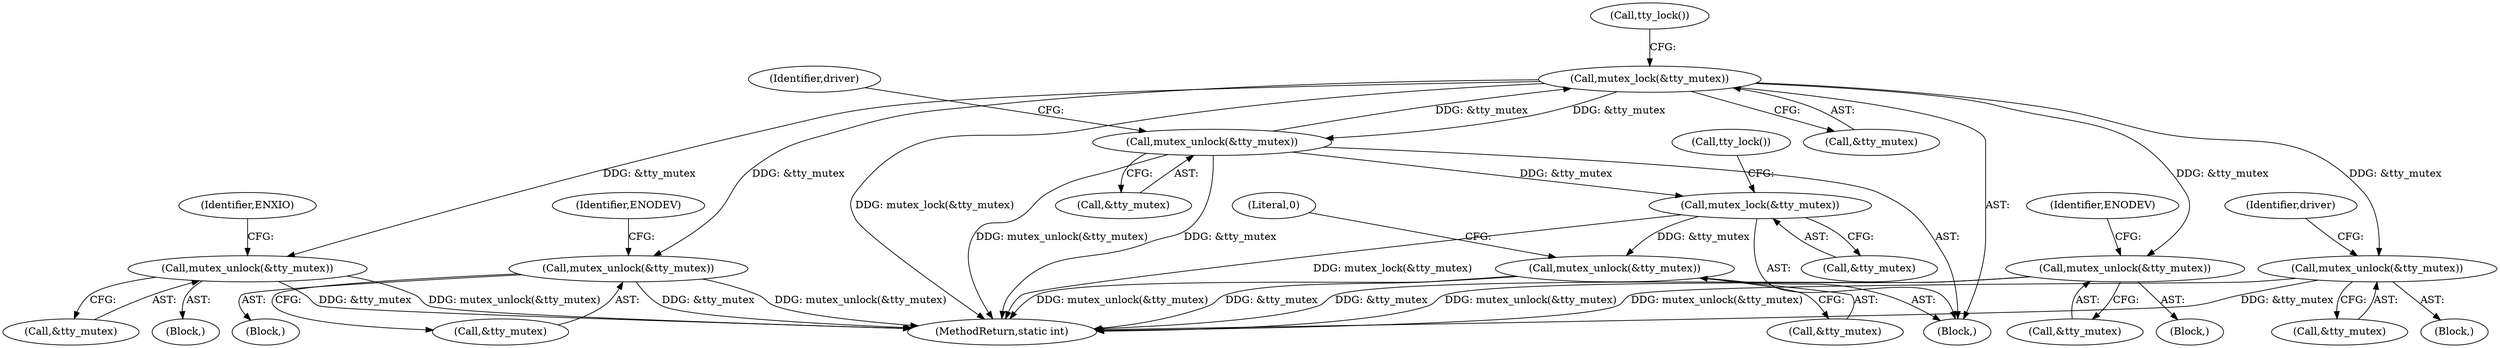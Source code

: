 digraph "0_linux_c290f8358acaeffd8e0c551ddcc24d1206143376@API" {
"1000149" [label="(Call,mutex_lock(&tty_mutex))"];
"1000312" [label="(Call,mutex_unlock(&tty_mutex))"];
"1000149" [label="(Call,mutex_lock(&tty_mutex))"];
"1000168" [label="(Call,mutex_unlock(&tty_mutex))"];
"1000245" [label="(Call,mutex_unlock(&tty_mutex))"];
"1000262" [label="(Call,mutex_unlock(&tty_mutex))"];
"1000284" [label="(Call,mutex_unlock(&tty_mutex))"];
"1000437" [label="(Call,mutex_lock(&tty_mutex))"];
"1000481" [label="(Call,mutex_unlock(&tty_mutex))"];
"1000150" [label="(Call,&tty_mutex)"];
"1000263" [label="(Call,&tty_mutex)"];
"1000285" [label="(Call,&tty_mutex)"];
"1000110" [label="(Block,)"];
"1000173" [label="(Identifier,ENXIO)"];
"1000282" [label="(Block,)"];
"1000284" [label="(Call,mutex_unlock(&tty_mutex))"];
"1000440" [label="(Call,tty_lock())"];
"1000437" [label="(Call,mutex_lock(&tty_mutex))"];
"1000316" [label="(Identifier,driver)"];
"1000267" [label="(Identifier,ENODEV)"];
"1000246" [label="(Call,&tty_mutex)"];
"1000485" [label="(Literal,0)"];
"1000481" [label="(Call,mutex_unlock(&tty_mutex))"];
"1000245" [label="(Call,mutex_unlock(&tty_mutex))"];
"1000312" [label="(Call,mutex_unlock(&tty_mutex))"];
"1000166" [label="(Block,)"];
"1000260" [label="(Block,)"];
"1000262" [label="(Call,mutex_unlock(&tty_mutex))"];
"1000250" [label="(Identifier,ENODEV)"];
"1000218" [label="(Block,)"];
"1000152" [label="(Call,tty_lock())"];
"1000313" [label="(Call,&tty_mutex)"];
"1000149" [label="(Call,mutex_lock(&tty_mutex))"];
"1000438" [label="(Call,&tty_mutex)"];
"1000168" [label="(Call,mutex_unlock(&tty_mutex))"];
"1000486" [label="(MethodReturn,static int)"];
"1000169" [label="(Call,&tty_mutex)"];
"1000288" [label="(Identifier,driver)"];
"1000482" [label="(Call,&tty_mutex)"];
"1000149" -> "1000110"  [label="AST: "];
"1000149" -> "1000150"  [label="CFG: "];
"1000150" -> "1000149"  [label="AST: "];
"1000152" -> "1000149"  [label="CFG: "];
"1000149" -> "1000486"  [label="DDG: mutex_lock(&tty_mutex)"];
"1000312" -> "1000149"  [label="DDG: &tty_mutex"];
"1000149" -> "1000168"  [label="DDG: &tty_mutex"];
"1000149" -> "1000245"  [label="DDG: &tty_mutex"];
"1000149" -> "1000262"  [label="DDG: &tty_mutex"];
"1000149" -> "1000284"  [label="DDG: &tty_mutex"];
"1000149" -> "1000312"  [label="DDG: &tty_mutex"];
"1000312" -> "1000110"  [label="AST: "];
"1000312" -> "1000313"  [label="CFG: "];
"1000313" -> "1000312"  [label="AST: "];
"1000316" -> "1000312"  [label="CFG: "];
"1000312" -> "1000486"  [label="DDG: mutex_unlock(&tty_mutex)"];
"1000312" -> "1000486"  [label="DDG: &tty_mutex"];
"1000312" -> "1000437"  [label="DDG: &tty_mutex"];
"1000168" -> "1000166"  [label="AST: "];
"1000168" -> "1000169"  [label="CFG: "];
"1000169" -> "1000168"  [label="AST: "];
"1000173" -> "1000168"  [label="CFG: "];
"1000168" -> "1000486"  [label="DDG: mutex_unlock(&tty_mutex)"];
"1000168" -> "1000486"  [label="DDG: &tty_mutex"];
"1000245" -> "1000218"  [label="AST: "];
"1000245" -> "1000246"  [label="CFG: "];
"1000246" -> "1000245"  [label="AST: "];
"1000250" -> "1000245"  [label="CFG: "];
"1000245" -> "1000486"  [label="DDG: mutex_unlock(&tty_mutex)"];
"1000245" -> "1000486"  [label="DDG: &tty_mutex"];
"1000262" -> "1000260"  [label="AST: "];
"1000262" -> "1000263"  [label="CFG: "];
"1000263" -> "1000262"  [label="AST: "];
"1000267" -> "1000262"  [label="CFG: "];
"1000262" -> "1000486"  [label="DDG: &tty_mutex"];
"1000262" -> "1000486"  [label="DDG: mutex_unlock(&tty_mutex)"];
"1000284" -> "1000282"  [label="AST: "];
"1000284" -> "1000285"  [label="CFG: "];
"1000285" -> "1000284"  [label="AST: "];
"1000288" -> "1000284"  [label="CFG: "];
"1000284" -> "1000486"  [label="DDG: &tty_mutex"];
"1000284" -> "1000486"  [label="DDG: mutex_unlock(&tty_mutex)"];
"1000437" -> "1000110"  [label="AST: "];
"1000437" -> "1000438"  [label="CFG: "];
"1000438" -> "1000437"  [label="AST: "];
"1000440" -> "1000437"  [label="CFG: "];
"1000437" -> "1000486"  [label="DDG: mutex_lock(&tty_mutex)"];
"1000437" -> "1000481"  [label="DDG: &tty_mutex"];
"1000481" -> "1000110"  [label="AST: "];
"1000481" -> "1000482"  [label="CFG: "];
"1000482" -> "1000481"  [label="AST: "];
"1000485" -> "1000481"  [label="CFG: "];
"1000481" -> "1000486"  [label="DDG: mutex_unlock(&tty_mutex)"];
"1000481" -> "1000486"  [label="DDG: &tty_mutex"];
}

